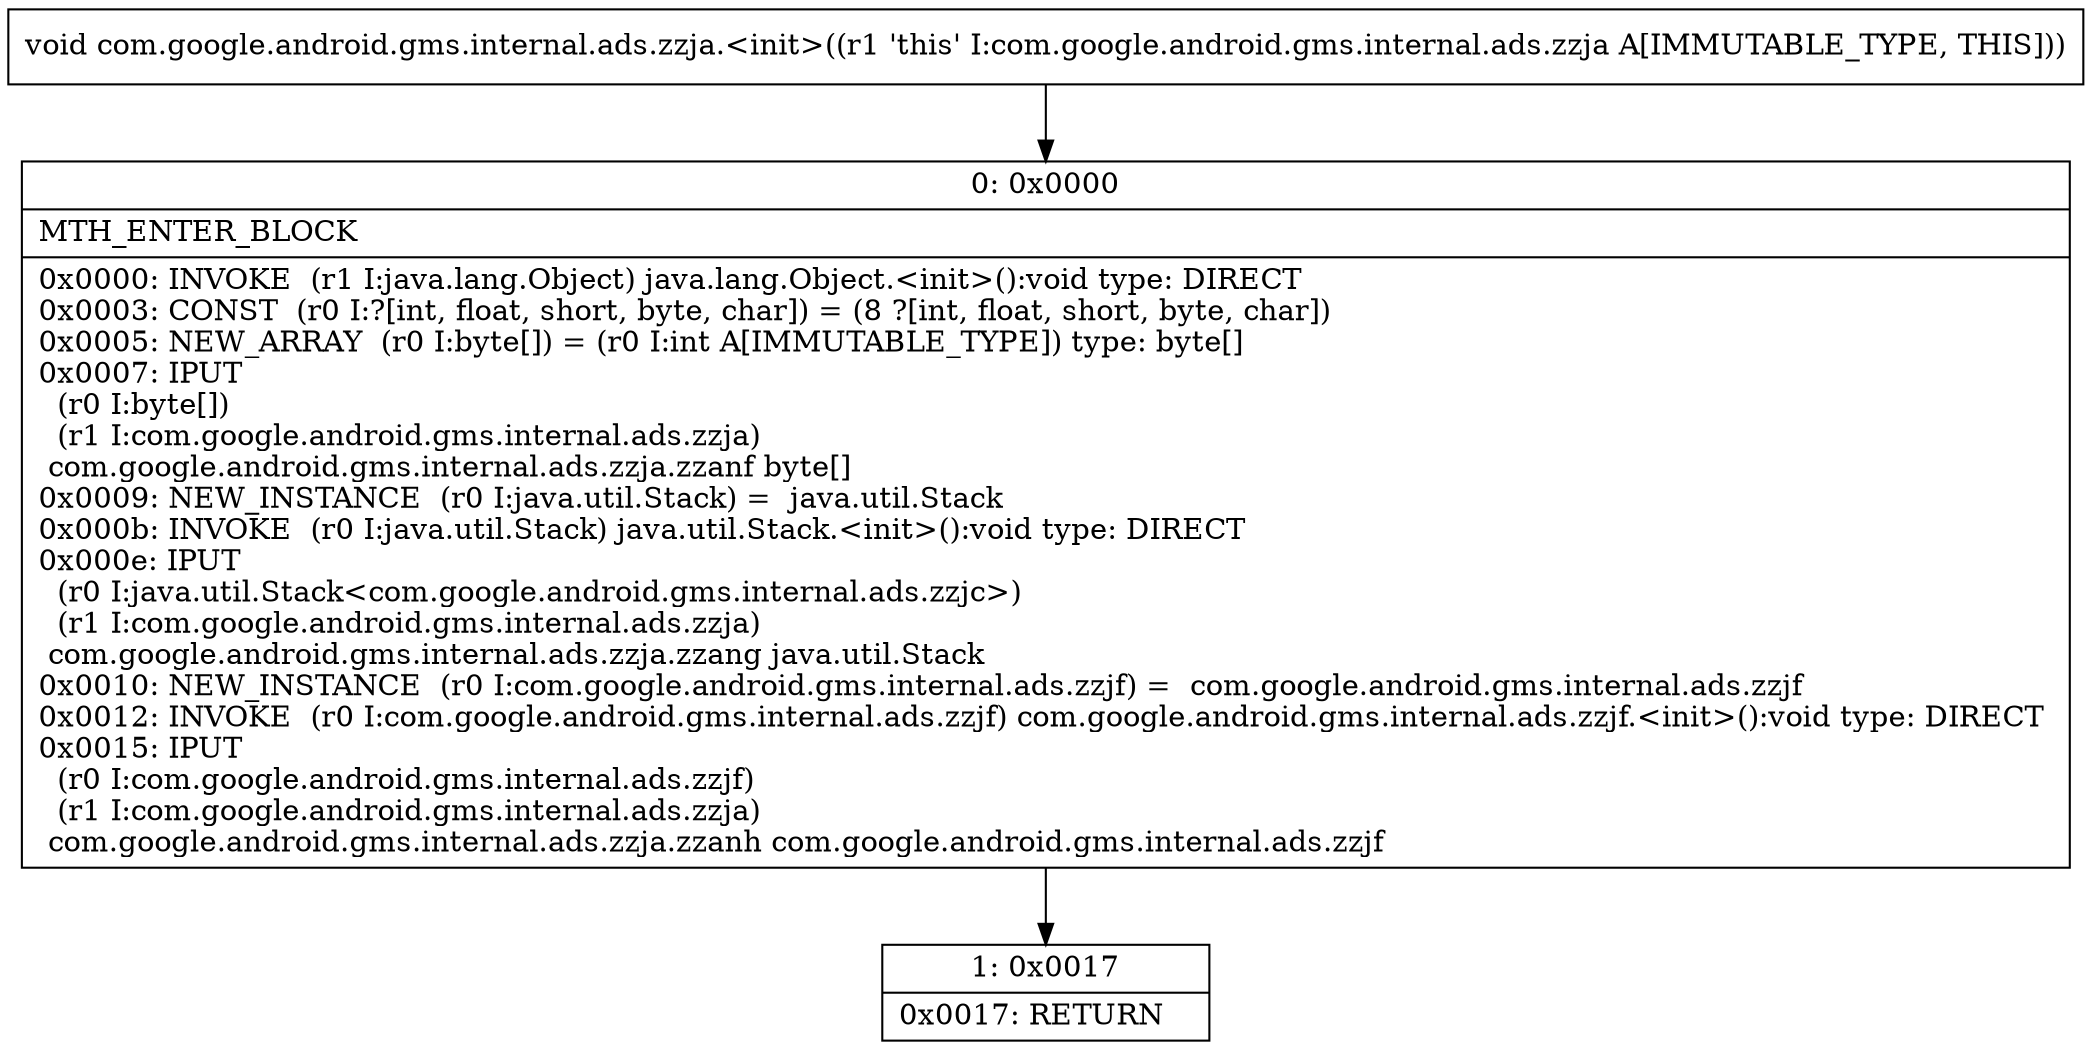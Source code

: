 digraph "CFG forcom.google.android.gms.internal.ads.zzja.\<init\>()V" {
Node_0 [shape=record,label="{0\:\ 0x0000|MTH_ENTER_BLOCK\l|0x0000: INVOKE  (r1 I:java.lang.Object) java.lang.Object.\<init\>():void type: DIRECT \l0x0003: CONST  (r0 I:?[int, float, short, byte, char]) = (8 ?[int, float, short, byte, char]) \l0x0005: NEW_ARRAY  (r0 I:byte[]) = (r0 I:int A[IMMUTABLE_TYPE]) type: byte[] \l0x0007: IPUT  \l  (r0 I:byte[])\l  (r1 I:com.google.android.gms.internal.ads.zzja)\l com.google.android.gms.internal.ads.zzja.zzanf byte[] \l0x0009: NEW_INSTANCE  (r0 I:java.util.Stack) =  java.util.Stack \l0x000b: INVOKE  (r0 I:java.util.Stack) java.util.Stack.\<init\>():void type: DIRECT \l0x000e: IPUT  \l  (r0 I:java.util.Stack\<com.google.android.gms.internal.ads.zzjc\>)\l  (r1 I:com.google.android.gms.internal.ads.zzja)\l com.google.android.gms.internal.ads.zzja.zzang java.util.Stack \l0x0010: NEW_INSTANCE  (r0 I:com.google.android.gms.internal.ads.zzjf) =  com.google.android.gms.internal.ads.zzjf \l0x0012: INVOKE  (r0 I:com.google.android.gms.internal.ads.zzjf) com.google.android.gms.internal.ads.zzjf.\<init\>():void type: DIRECT \l0x0015: IPUT  \l  (r0 I:com.google.android.gms.internal.ads.zzjf)\l  (r1 I:com.google.android.gms.internal.ads.zzja)\l com.google.android.gms.internal.ads.zzja.zzanh com.google.android.gms.internal.ads.zzjf \l}"];
Node_1 [shape=record,label="{1\:\ 0x0017|0x0017: RETURN   \l}"];
MethodNode[shape=record,label="{void com.google.android.gms.internal.ads.zzja.\<init\>((r1 'this' I:com.google.android.gms.internal.ads.zzja A[IMMUTABLE_TYPE, THIS])) }"];
MethodNode -> Node_0;
Node_0 -> Node_1;
}

